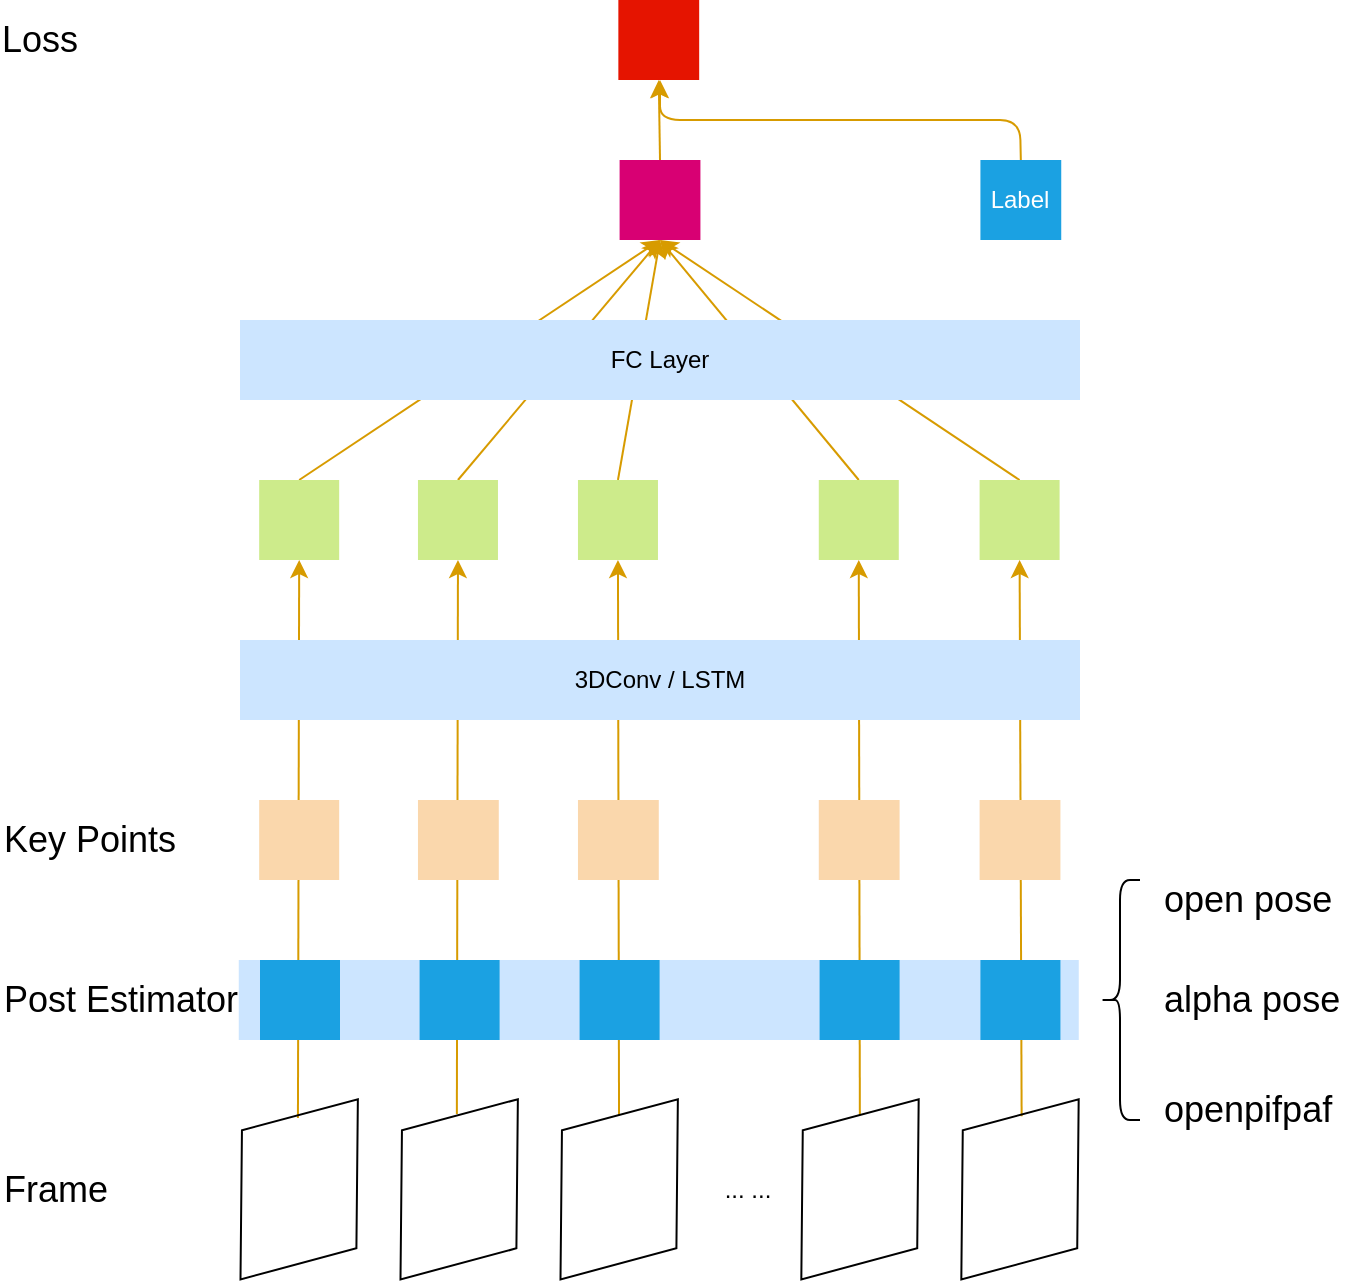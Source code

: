 <mxfile version="14.4.5" type="github">
  <diagram id="5MkGMv6Y1HEqlNQxMuo1" name="Page-1">
    <mxGraphModel dx="1108" dy="716" grid="1" gridSize="10" guides="1" tooltips="1" connect="1" arrows="1" fold="1" page="1" pageScale="1" pageWidth="827" pageHeight="1169" math="0" shadow="0">
      <root>
        <mxCell id="0" />
        <mxCell id="1" parent="0" />
        <mxCell id="BxkjBt4UmG9wIrMvEC-U-59" value="" style="rounded=0;whiteSpace=wrap;html=1;fillColor=#cce5ff;strokeColor=none;" vertex="1" parent="1">
          <mxGeometry x="199.38" y="520" width="420" height="40" as="geometry" />
        </mxCell>
        <mxCell id="BxkjBt4UmG9wIrMvEC-U-54" value="" style="endArrow=classic;html=1;fillColor=#ffe6cc;strokeColor=#d79b00;exitX=0.5;exitY=0;exitDx=0;exitDy=0;" edge="1" parent="1" source="BxkjBt4UmG9wIrMvEC-U-35">
          <mxGeometry width="50" height="50" relative="1" as="geometry">
            <mxPoint x="408.98" y="300" as="sourcePoint" />
            <mxPoint x="410" y="160" as="targetPoint" />
          </mxGeometry>
        </mxCell>
        <mxCell id="BxkjBt4UmG9wIrMvEC-U-53" value="" style="endArrow=classic;html=1;fillColor=#ffe6cc;strokeColor=#d79b00;exitX=0.5;exitY=0;exitDx=0;exitDy=0;entryX=0.5;entryY=1;entryDx=0;entryDy=0;" edge="1" parent="1" source="BxkjBt4UmG9wIrMvEC-U-34" target="BxkjBt4UmG9wIrMvEC-U-49">
          <mxGeometry width="50" height="50" relative="1" as="geometry">
            <mxPoint x="398.98" y="290" as="sourcePoint" />
            <mxPoint x="420" y="170" as="targetPoint" />
          </mxGeometry>
        </mxCell>
        <mxCell id="BxkjBt4UmG9wIrMvEC-U-52" value="" style="endArrow=classic;html=1;fillColor=#ffe6cc;strokeColor=#d79b00;exitX=0.5;exitY=0;exitDx=0;exitDy=0;" edge="1" parent="1" source="BxkjBt4UmG9wIrMvEC-U-33">
          <mxGeometry width="50" height="50" relative="1" as="geometry">
            <mxPoint x="610" y="190" as="sourcePoint" />
            <mxPoint x="410" y="160" as="targetPoint" />
          </mxGeometry>
        </mxCell>
        <mxCell id="BxkjBt4UmG9wIrMvEC-U-51" value="" style="endArrow=classic;html=1;exitX=0.5;exitY=0;exitDx=0;exitDy=0;fillColor=#ffe6cc;strokeColor=#d79b00;" edge="1" parent="1" source="BxkjBt4UmG9wIrMvEC-U-32">
          <mxGeometry width="50" height="50" relative="1" as="geometry">
            <mxPoint x="239.59" y="290" as="sourcePoint" />
            <mxPoint x="410" y="160" as="targetPoint" />
          </mxGeometry>
        </mxCell>
        <mxCell id="BxkjBt4UmG9wIrMvEC-U-50" value="" style="endArrow=classic;html=1;exitX=0.5;exitY=0;exitDx=0;exitDy=0;entryX=0.5;entryY=1;entryDx=0;entryDy=0;fillColor=#ffe6cc;strokeColor=#d79b00;" edge="1" parent="1" source="BxkjBt4UmG9wIrMvEC-U-28" target="BxkjBt4UmG9wIrMvEC-U-49">
          <mxGeometry width="50" height="50" relative="1" as="geometry">
            <mxPoint x="238.975" y="608.976" as="sourcePoint" />
            <mxPoint x="239.59" y="330" as="targetPoint" />
          </mxGeometry>
        </mxCell>
        <mxCell id="BxkjBt4UmG9wIrMvEC-U-38" value="" style="endArrow=classic;html=1;exitX=0.608;exitY=-0.011;exitDx=0;exitDy=0;exitPerimeter=0;entryX=0.5;entryY=1;entryDx=0;entryDy=0;fillColor=#ffe6cc;strokeColor=#d79b00;" edge="1" parent="1" source="BxkjBt4UmG9wIrMvEC-U-5" target="BxkjBt4UmG9wIrMvEC-U-32">
          <mxGeometry width="50" height="50" relative="1" as="geometry">
            <mxPoint x="238.975" y="608.976" as="sourcePoint" />
            <mxPoint x="240" y="290" as="targetPoint" />
          </mxGeometry>
        </mxCell>
        <mxCell id="BxkjBt4UmG9wIrMvEC-U-39" value="" style="endArrow=classic;html=1;entryX=0.5;entryY=1;entryDx=0;entryDy=0;fillColor=#ffe6cc;strokeColor=#d79b00;" edge="1" parent="1" source="BxkjBt4UmG9wIrMvEC-U-6" target="BxkjBt4UmG9wIrMvEC-U-33">
          <mxGeometry width="50" height="50" relative="1" as="geometry">
            <mxPoint x="248.975" y="618.976" as="sourcePoint" />
            <mxPoint x="250" y="300" as="targetPoint" />
          </mxGeometry>
        </mxCell>
        <mxCell id="BxkjBt4UmG9wIrMvEC-U-40" value="" style="endArrow=classic;html=1;entryX=0.5;entryY=1;entryDx=0;entryDy=0;fillColor=#ffe6cc;strokeColor=#d79b00;" edge="1" parent="1" source="BxkjBt4UmG9wIrMvEC-U-7" target="BxkjBt4UmG9wIrMvEC-U-34">
          <mxGeometry width="50" height="50" relative="1" as="geometry">
            <mxPoint x="258.975" y="628.976" as="sourcePoint" />
            <mxPoint x="260" y="310" as="targetPoint" />
          </mxGeometry>
        </mxCell>
        <mxCell id="BxkjBt4UmG9wIrMvEC-U-41" value="" style="endArrow=classic;html=1;exitX=0.628;exitY=0.012;exitDx=0;exitDy=0;exitPerimeter=0;entryX=0.5;entryY=1;entryDx=0;entryDy=0;fillColor=#ffe6cc;strokeColor=#d79b00;" edge="1" parent="1" source="BxkjBt4UmG9wIrMvEC-U-8" target="BxkjBt4UmG9wIrMvEC-U-35">
          <mxGeometry width="50" height="50" relative="1" as="geometry">
            <mxPoint x="268.975" y="638.976" as="sourcePoint" />
            <mxPoint x="270" y="320" as="targetPoint" />
          </mxGeometry>
        </mxCell>
        <mxCell id="BxkjBt4UmG9wIrMvEC-U-37" value="" style="endArrow=classic;html=1;exitX=0.608;exitY=0.018;exitDx=0;exitDy=0;exitPerimeter=0;entryX=0.5;entryY=1;entryDx=0;entryDy=0;fillColor=#ffe6cc;strokeColor=#d79b00;" edge="1" parent="1" source="BxkjBt4UmG9wIrMvEC-U-3" target="BxkjBt4UmG9wIrMvEC-U-28">
          <mxGeometry width="50" height="50" relative="1" as="geometry">
            <mxPoint x="260" y="450" as="sourcePoint" />
            <mxPoint x="310" y="400" as="targetPoint" />
          </mxGeometry>
        </mxCell>
        <mxCell id="BxkjBt4UmG9wIrMvEC-U-3" value="" style="shape=parallelogram;perimeter=parallelogramPerimeter;whiteSpace=wrap;html=1;fixedSize=1;fillColor=none;rotation=-15;" vertex="1" parent="1">
          <mxGeometry x="189.59" y="598.74" width="80" height="71.83" as="geometry" />
        </mxCell>
        <mxCell id="BxkjBt4UmG9wIrMvEC-U-5" value="" style="shape=parallelogram;perimeter=parallelogramPerimeter;whiteSpace=wrap;html=1;fixedSize=1;fillColor=none;rotation=-15;" vertex="1" parent="1">
          <mxGeometry x="269.59" y="598.74" width="80" height="71.83" as="geometry" />
        </mxCell>
        <mxCell id="BxkjBt4UmG9wIrMvEC-U-6" value="" style="shape=parallelogram;perimeter=parallelogramPerimeter;whiteSpace=wrap;html=1;fixedSize=1;fillColor=none;rotation=-15;" vertex="1" parent="1">
          <mxGeometry x="349.59" y="598.74" width="80" height="71.83" as="geometry" />
        </mxCell>
        <mxCell id="BxkjBt4UmG9wIrMvEC-U-7" value="" style="shape=parallelogram;perimeter=parallelogramPerimeter;whiteSpace=wrap;html=1;fixedSize=1;fillColor=none;rotation=-15;" vertex="1" parent="1">
          <mxGeometry x="470" y="598.74" width="80" height="71.83" as="geometry" />
        </mxCell>
        <mxCell id="BxkjBt4UmG9wIrMvEC-U-8" value="" style="shape=parallelogram;perimeter=parallelogramPerimeter;whiteSpace=wrap;html=1;fixedSize=1;fillColor=none;rotation=-15;" vertex="1" parent="1">
          <mxGeometry x="550" y="598.74" width="80" height="71.83" as="geometry" />
        </mxCell>
        <mxCell id="BxkjBt4UmG9wIrMvEC-U-9" value="... ..." style="text;html=1;strokeColor=none;fillColor=none;align=center;verticalAlign=middle;whiteSpace=wrap;rounded=0;" vertex="1" parent="1">
          <mxGeometry x="434" y="624.65" width="40" height="20" as="geometry" />
        </mxCell>
        <mxCell id="BxkjBt4UmG9wIrMvEC-U-10" value="" style="rounded=0;whiteSpace=wrap;html=1;fillColor=#1ba1e2;fontColor=#ffffff;strokeColor=none;" vertex="1" parent="1">
          <mxGeometry x="210" y="520" width="40" height="40" as="geometry" />
        </mxCell>
        <mxCell id="BxkjBt4UmG9wIrMvEC-U-18" value="&lt;font style=&quot;font-size: 18px;&quot;&gt;Frame&lt;/font&gt;" style="text;html=1;strokeColor=none;fillColor=none;align=left;verticalAlign=middle;whiteSpace=wrap;rounded=0;fontSize=18;" vertex="1" parent="1">
          <mxGeometry x="80" y="624.65" width="60" height="20" as="geometry" />
        </mxCell>
        <mxCell id="BxkjBt4UmG9wIrMvEC-U-20" value="&lt;font style=&quot;font-size: 18px&quot;&gt;Post Estimator&lt;/font&gt;" style="text;html=1;strokeColor=none;fillColor=none;align=left;verticalAlign=middle;whiteSpace=wrap;rounded=0;" vertex="1" parent="1">
          <mxGeometry x="80" y="530" width="120" height="20" as="geometry" />
        </mxCell>
        <mxCell id="BxkjBt4UmG9wIrMvEC-U-21" value="" style="rounded=0;whiteSpace=wrap;html=1;fillColor=#fad7ac;strokeColor=none;" vertex="1" parent="1">
          <mxGeometry x="209.59" y="440" width="40" height="40" as="geometry" />
        </mxCell>
        <mxCell id="BxkjBt4UmG9wIrMvEC-U-22" value="&lt;font style=&quot;font-size: 18px&quot;&gt;Key Points&lt;/font&gt;" style="text;html=1;strokeColor=none;fillColor=none;align=left;verticalAlign=middle;whiteSpace=wrap;rounded=0;" vertex="1" parent="1">
          <mxGeometry x="80" y="450" width="90" height="20" as="geometry" />
        </mxCell>
        <mxCell id="BxkjBt4UmG9wIrMvEC-U-23" value="" style="rounded=0;whiteSpace=wrap;html=1;fillColor=#fad7ac;strokeColor=none;" vertex="1" parent="1">
          <mxGeometry x="288.98" y="440" width="40.41" height="40" as="geometry" />
        </mxCell>
        <mxCell id="BxkjBt4UmG9wIrMvEC-U-27" value="3DConv / LSTM" style="rounded=0;whiteSpace=wrap;html=1;fillColor=#cce5ff;strokeColor=none;" vertex="1" parent="1">
          <mxGeometry x="200" y="360" width="420" height="40" as="geometry" />
        </mxCell>
        <mxCell id="BxkjBt4UmG9wIrMvEC-U-28" value="" style="rounded=0;whiteSpace=wrap;html=1;fillColor=#cdeb8b;strokeColor=none;" vertex="1" parent="1">
          <mxGeometry x="209.59" y="280" width="40" height="40" as="geometry" />
        </mxCell>
        <mxCell id="BxkjBt4UmG9wIrMvEC-U-29" value="" style="rounded=0;whiteSpace=wrap;html=1;fillColor=#fad7ac;strokeColor=none;" vertex="1" parent="1">
          <mxGeometry x="368.98" y="440" width="40.41" height="40" as="geometry" />
        </mxCell>
        <mxCell id="BxkjBt4UmG9wIrMvEC-U-30" value="" style="rounded=0;whiteSpace=wrap;html=1;fillColor=#fad7ac;strokeColor=none;" vertex="1" parent="1">
          <mxGeometry x="489.39" y="440" width="40.41" height="40" as="geometry" />
        </mxCell>
        <mxCell id="BxkjBt4UmG9wIrMvEC-U-31" value="" style="rounded=0;whiteSpace=wrap;html=1;fillColor=#fad7ac;strokeColor=none;" vertex="1" parent="1">
          <mxGeometry x="569.8" y="440" width="40.41" height="40" as="geometry" />
        </mxCell>
        <mxCell id="BxkjBt4UmG9wIrMvEC-U-32" value="" style="rounded=0;whiteSpace=wrap;html=1;fillColor=#cdeb8b;strokeColor=none;" vertex="1" parent="1">
          <mxGeometry x="288.98" y="280" width="40" height="40" as="geometry" />
        </mxCell>
        <mxCell id="BxkjBt4UmG9wIrMvEC-U-33" value="" style="rounded=0;whiteSpace=wrap;html=1;fillColor=#cdeb8b;strokeColor=none;" vertex="1" parent="1">
          <mxGeometry x="368.98" y="280" width="40" height="40" as="geometry" />
        </mxCell>
        <mxCell id="BxkjBt4UmG9wIrMvEC-U-34" value="" style="rounded=0;whiteSpace=wrap;html=1;fillColor=#cdeb8b;strokeColor=none;" vertex="1" parent="1">
          <mxGeometry x="489.39" y="280" width="40" height="40" as="geometry" />
        </mxCell>
        <mxCell id="BxkjBt4UmG9wIrMvEC-U-35" value="" style="rounded=0;whiteSpace=wrap;html=1;fillColor=#cdeb8b;strokeColor=none;" vertex="1" parent="1">
          <mxGeometry x="569.8" y="280" width="40" height="40" as="geometry" />
        </mxCell>
        <mxCell id="BxkjBt4UmG9wIrMvEC-U-36" value="FC Layer" style="rounded=0;whiteSpace=wrap;html=1;fillColor=#cce5ff;strokeColor=none;" vertex="1" parent="1">
          <mxGeometry x="200" y="200" width="420" height="40" as="geometry" />
        </mxCell>
        <mxCell id="BxkjBt4UmG9wIrMvEC-U-43" value="" style="rounded=0;whiteSpace=wrap;html=1;fillColor=#1ba1e2;fontColor=#ffffff;strokeColor=none;" vertex="1" parent="1">
          <mxGeometry x="289.8" y="520" width="40" height="40" as="geometry" />
        </mxCell>
        <mxCell id="BxkjBt4UmG9wIrMvEC-U-45" value="" style="rounded=0;whiteSpace=wrap;html=1;fillColor=#1ba1e2;fontColor=#ffffff;strokeColor=none;" vertex="1" parent="1">
          <mxGeometry x="369.8" y="520" width="40" height="40" as="geometry" />
        </mxCell>
        <mxCell id="BxkjBt4UmG9wIrMvEC-U-46" value="" style="rounded=0;whiteSpace=wrap;html=1;fillColor=#1ba1e2;fontColor=#ffffff;strokeColor=none;" vertex="1" parent="1">
          <mxGeometry x="489.8" y="520" width="40" height="40" as="geometry" />
        </mxCell>
        <mxCell id="BxkjBt4UmG9wIrMvEC-U-47" value="" style="rounded=0;whiteSpace=wrap;html=1;fillColor=#1ba1e2;fontColor=#ffffff;strokeColor=none;" vertex="1" parent="1">
          <mxGeometry x="570.21" y="520" width="40" height="40" as="geometry" />
        </mxCell>
        <mxCell id="BxkjBt4UmG9wIrMvEC-U-48" value="Label" style="rounded=0;whiteSpace=wrap;html=1;fillColor=#1ba1e2;fontColor=#ffffff;strokeColor=none;" vertex="1" parent="1">
          <mxGeometry x="570.21" y="120" width="40.41" height="40" as="geometry" />
        </mxCell>
        <mxCell id="BxkjBt4UmG9wIrMvEC-U-49" value="" style="rounded=0;whiteSpace=wrap;html=1;fillColor=#d80073;fontColor=#ffffff;strokeColor=none;" vertex="1" parent="1">
          <mxGeometry x="389.8" y="120" width="40.41" height="40" as="geometry" />
        </mxCell>
        <mxCell id="BxkjBt4UmG9wIrMvEC-U-55" value="" style="rounded=0;whiteSpace=wrap;html=1;fillColor=#e51400;fontColor=#ffffff;strokeColor=none;" vertex="1" parent="1">
          <mxGeometry x="389.18" y="40" width="40.41" height="40" as="geometry" />
        </mxCell>
        <mxCell id="BxkjBt4UmG9wIrMvEC-U-56" value="&lt;font style=&quot;font-size: 18px&quot;&gt;Loss&lt;/font&gt;" style="text;html=1;strokeColor=none;fillColor=none;align=center;verticalAlign=middle;whiteSpace=wrap;rounded=0;" vertex="1" parent="1">
          <mxGeometry x="80" y="50" width="40" height="20" as="geometry" />
        </mxCell>
        <mxCell id="BxkjBt4UmG9wIrMvEC-U-57" value="" style="endArrow=classic;html=1;exitX=0.5;exitY=0;exitDx=0;exitDy=0;entryX=0.5;entryY=1;entryDx=0;entryDy=0;fillColor=#ffe6cc;strokeColor=#d79b00;" edge="1" parent="1" source="BxkjBt4UmG9wIrMvEC-U-49" target="BxkjBt4UmG9wIrMvEC-U-55">
          <mxGeometry width="50" height="50" relative="1" as="geometry">
            <mxPoint x="239.59" y="290" as="sourcePoint" />
            <mxPoint x="420.005" y="170" as="targetPoint" />
          </mxGeometry>
        </mxCell>
        <mxCell id="BxkjBt4UmG9wIrMvEC-U-58" value="" style="endArrow=classic;html=1;exitX=0.5;exitY=0;exitDx=0;exitDy=0;fillColor=#ffe6cc;strokeColor=#d79b00;" edge="1" parent="1" source="BxkjBt4UmG9wIrMvEC-U-48">
          <mxGeometry width="50" height="50" relative="1" as="geometry">
            <mxPoint x="420.005" y="130" as="sourcePoint" />
            <mxPoint x="410" y="80" as="targetPoint" />
            <Array as="points">
              <mxPoint x="590" y="100" />
              <mxPoint x="410" y="100" />
            </Array>
          </mxGeometry>
        </mxCell>
        <mxCell id="BxkjBt4UmG9wIrMvEC-U-62" value="" style="shape=curlyBracket;whiteSpace=wrap;html=1;rounded=1;fillColor=none;" vertex="1" parent="1">
          <mxGeometry x="630" y="480" width="20" height="120" as="geometry" />
        </mxCell>
        <mxCell id="BxkjBt4UmG9wIrMvEC-U-65" value="&lt;font style=&quot;font-size: 18px&quot;&gt;open pose&lt;/font&gt;" style="text;html=1;strokeColor=none;fillColor=none;align=left;verticalAlign=middle;whiteSpace=wrap;rounded=0;" vertex="1" parent="1">
          <mxGeometry x="660" y="480" width="90" height="20" as="geometry" />
        </mxCell>
        <mxCell id="BxkjBt4UmG9wIrMvEC-U-66" value="&lt;font style=&quot;font-size: 18px&quot;&gt;alpha pose&lt;/font&gt;" style="text;html=1;strokeColor=none;fillColor=none;align=left;verticalAlign=middle;whiteSpace=wrap;rounded=0;" vertex="1" parent="1">
          <mxGeometry x="660" y="530" width="100" height="20" as="geometry" />
        </mxCell>
        <mxCell id="BxkjBt4UmG9wIrMvEC-U-67" value="&lt;font style=&quot;font-size: 18px&quot;&gt;openpifpaf&lt;/font&gt;" style="text;html=1;strokeColor=none;fillColor=none;align=left;verticalAlign=middle;whiteSpace=wrap;rounded=0;" vertex="1" parent="1">
          <mxGeometry x="660" y="585" width="100" height="20" as="geometry" />
        </mxCell>
      </root>
    </mxGraphModel>
  </diagram>
</mxfile>
